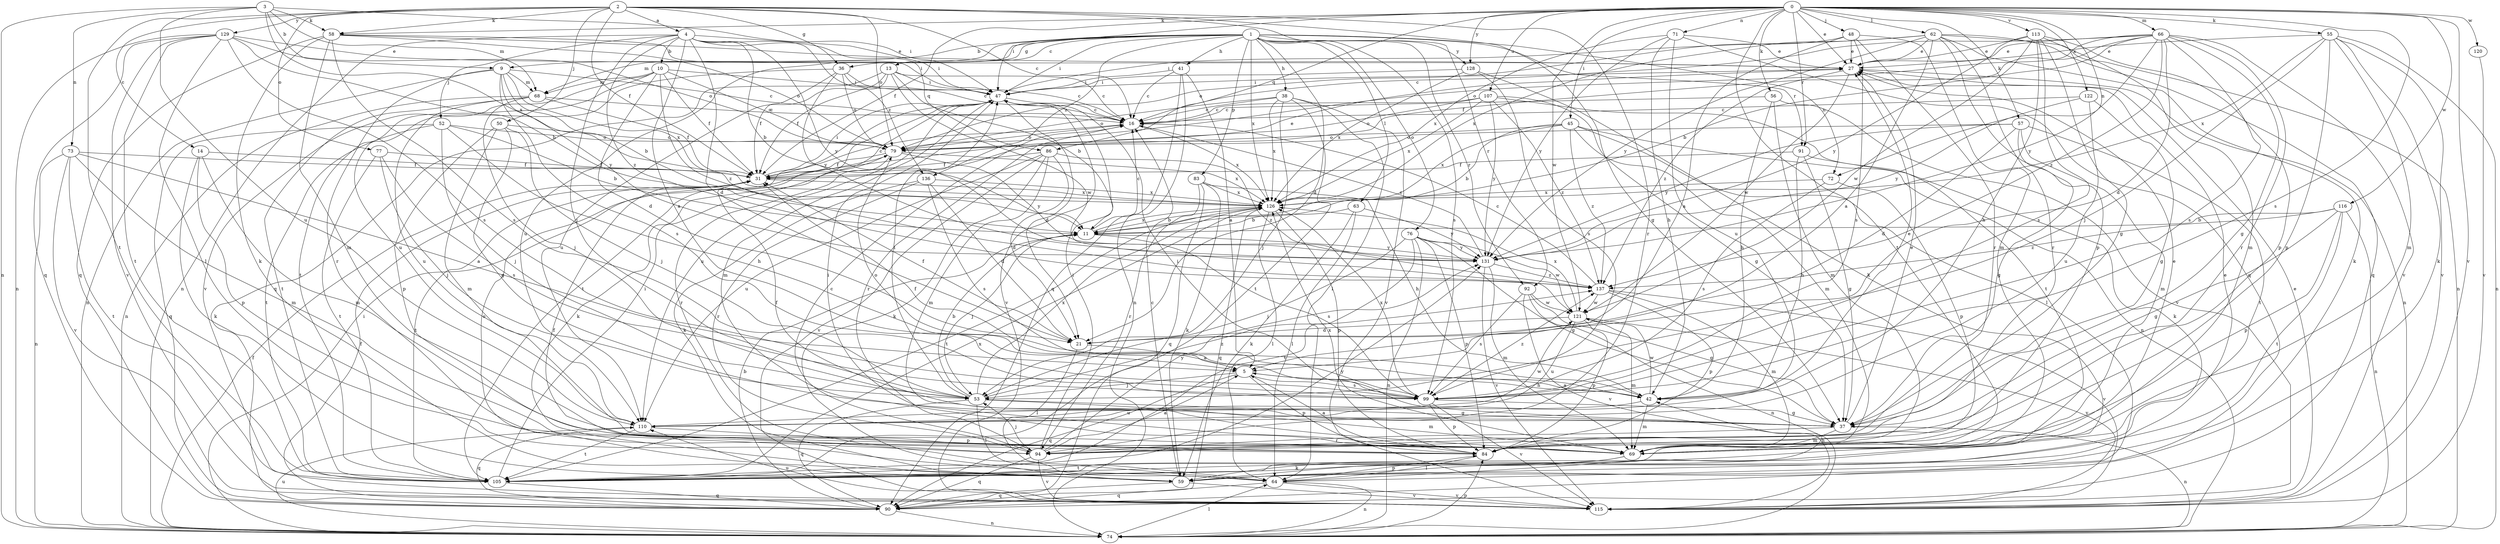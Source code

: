 strict digraph  {
0;
1;
2;
3;
4;
5;
9;
10;
11;
13;
14;
16;
21;
27;
31;
36;
37;
38;
41;
42;
45;
47;
48;
50;
52;
53;
55;
56;
57;
58;
59;
62;
63;
64;
66;
68;
69;
71;
72;
73;
74;
76;
77;
79;
83;
84;
86;
90;
91;
92;
94;
99;
105;
107;
110;
113;
115;
116;
120;
121;
122;
126;
128;
129;
131;
136;
137;
0 -> 27  [label=e];
0 -> 31  [label=f];
0 -> 45  [label=i];
0 -> 47  [label=i];
0 -> 48  [label=j];
0 -> 55  [label=k];
0 -> 56  [label=k];
0 -> 57  [label=k];
0 -> 58  [label=k];
0 -> 62  [label=l];
0 -> 66  [label=m];
0 -> 71  [label=n];
0 -> 72  [label=n];
0 -> 86  [label=q];
0 -> 91  [label=r];
0 -> 99  [label=s];
0 -> 105  [label=t];
0 -> 107  [label=u];
0 -> 113  [label=v];
0 -> 115  [label=v];
0 -> 116  [label=w];
0 -> 120  [label=w];
0 -> 121  [label=w];
0 -> 122  [label=x];
0 -> 128  [label=y];
1 -> 9  [label=b];
1 -> 13  [label=c];
1 -> 21  [label=d];
1 -> 36  [label=g];
1 -> 38  [label=h];
1 -> 41  [label=h];
1 -> 47  [label=i];
1 -> 63  [label=l];
1 -> 68  [label=m];
1 -> 72  [label=n];
1 -> 76  [label=o];
1 -> 83  [label=p];
1 -> 91  [label=r];
1 -> 92  [label=r];
1 -> 99  [label=s];
1 -> 110  [label=u];
1 -> 126  [label=x];
1 -> 128  [label=y];
1 -> 136  [label=z];
2 -> 4  [label=a];
2 -> 14  [label=c];
2 -> 16  [label=c];
2 -> 31  [label=f];
2 -> 36  [label=g];
2 -> 37  [label=g];
2 -> 50  [label=j];
2 -> 58  [label=k];
2 -> 77  [label=o];
2 -> 79  [label=o];
2 -> 92  [label=r];
2 -> 94  [label=r];
2 -> 105  [label=t];
2 -> 129  [label=y];
3 -> 9  [label=b];
3 -> 47  [label=i];
3 -> 58  [label=k];
3 -> 68  [label=m];
3 -> 73  [label=n];
3 -> 74  [label=n];
3 -> 110  [label=u];
3 -> 126  [label=x];
4 -> 5  [label=a];
4 -> 10  [label=b];
4 -> 11  [label=b];
4 -> 21  [label=d];
4 -> 47  [label=i];
4 -> 52  [label=j];
4 -> 53  [label=j];
4 -> 74  [label=n];
4 -> 86  [label=q];
4 -> 131  [label=y];
4 -> 136  [label=z];
4 -> 137  [label=z];
5 -> 42  [label=h];
5 -> 53  [label=j];
5 -> 84  [label=p];
5 -> 90  [label=q];
5 -> 99  [label=s];
9 -> 11  [label=b];
9 -> 16  [label=c];
9 -> 68  [label=m];
9 -> 74  [label=n];
9 -> 94  [label=r];
9 -> 99  [label=s];
9 -> 126  [label=x];
9 -> 131  [label=y];
10 -> 16  [label=c];
10 -> 21  [label=d];
10 -> 31  [label=f];
10 -> 68  [label=m];
10 -> 79  [label=o];
10 -> 105  [label=t];
10 -> 115  [label=v];
10 -> 137  [label=z];
11 -> 16  [label=c];
11 -> 53  [label=j];
11 -> 99  [label=s];
11 -> 126  [label=x];
11 -> 131  [label=y];
13 -> 11  [label=b];
13 -> 16  [label=c];
13 -> 31  [label=f];
13 -> 47  [label=i];
13 -> 90  [label=q];
13 -> 110  [label=u];
13 -> 121  [label=w];
14 -> 31  [label=f];
14 -> 59  [label=k];
14 -> 69  [label=m];
14 -> 84  [label=p];
16 -> 79  [label=o];
16 -> 94  [label=r];
16 -> 126  [label=x];
21 -> 5  [label=a];
21 -> 31  [label=f];
21 -> 64  [label=l];
27 -> 47  [label=i];
27 -> 74  [label=n];
27 -> 121  [label=w];
27 -> 137  [label=z];
31 -> 16  [label=c];
31 -> 27  [label=e];
31 -> 47  [label=i];
31 -> 105  [label=t];
31 -> 126  [label=x];
36 -> 16  [label=c];
36 -> 31  [label=f];
36 -> 47  [label=i];
36 -> 79  [label=o];
36 -> 110  [label=u];
36 -> 131  [label=y];
37 -> 27  [label=e];
37 -> 31  [label=f];
37 -> 47  [label=i];
37 -> 69  [label=m];
37 -> 74  [label=n];
37 -> 94  [label=r];
38 -> 16  [label=c];
38 -> 53  [label=j];
38 -> 64  [label=l];
38 -> 79  [label=o];
38 -> 105  [label=t];
38 -> 115  [label=v];
38 -> 126  [label=x];
41 -> 5  [label=a];
41 -> 16  [label=c];
41 -> 47  [label=i];
41 -> 74  [label=n];
41 -> 90  [label=q];
42 -> 5  [label=a];
42 -> 27  [label=e];
42 -> 69  [label=m];
42 -> 79  [label=o];
42 -> 110  [label=u];
42 -> 121  [label=w];
45 -> 11  [label=b];
45 -> 64  [label=l];
45 -> 69  [label=m];
45 -> 74  [label=n];
45 -> 79  [label=o];
45 -> 126  [label=x];
45 -> 137  [label=z];
47 -> 16  [label=c];
47 -> 21  [label=d];
47 -> 69  [label=m];
47 -> 105  [label=t];
47 -> 110  [label=u];
47 -> 115  [label=v];
48 -> 5  [label=a];
48 -> 27  [label=e];
48 -> 69  [label=m];
48 -> 79  [label=o];
48 -> 94  [label=r];
48 -> 99  [label=s];
50 -> 37  [label=g];
50 -> 53  [label=j];
50 -> 69  [label=m];
50 -> 79  [label=o];
50 -> 84  [label=p];
52 -> 11  [label=b];
52 -> 42  [label=h];
52 -> 53  [label=j];
52 -> 79  [label=o];
52 -> 90  [label=q];
52 -> 105  [label=t];
53 -> 11  [label=b];
53 -> 37  [label=g];
53 -> 47  [label=i];
53 -> 64  [label=l];
53 -> 69  [label=m];
53 -> 90  [label=q];
53 -> 126  [label=x];
53 -> 137  [label=z];
55 -> 27  [label=e];
55 -> 53  [label=j];
55 -> 59  [label=k];
55 -> 69  [label=m];
55 -> 74  [label=n];
55 -> 84  [label=p];
55 -> 115  [label=v];
55 -> 126  [label=x];
56 -> 16  [label=c];
56 -> 42  [label=h];
56 -> 69  [label=m];
56 -> 115  [label=v];
57 -> 21  [label=d];
57 -> 37  [label=g];
57 -> 69  [label=m];
57 -> 79  [label=o];
57 -> 105  [label=t];
57 -> 131  [label=y];
58 -> 27  [label=e];
58 -> 47  [label=i];
58 -> 59  [label=k];
58 -> 69  [label=m];
58 -> 79  [label=o];
58 -> 90  [label=q];
58 -> 99  [label=s];
59 -> 16  [label=c];
59 -> 27  [label=e];
59 -> 79  [label=o];
59 -> 90  [label=q];
59 -> 115  [label=v];
62 -> 5  [label=a];
62 -> 27  [label=e];
62 -> 47  [label=i];
62 -> 59  [label=k];
62 -> 74  [label=n];
62 -> 84  [label=p];
62 -> 90  [label=q];
62 -> 94  [label=r];
62 -> 126  [label=x];
62 -> 131  [label=y];
63 -> 11  [label=b];
63 -> 59  [label=k];
63 -> 64  [label=l];
63 -> 131  [label=y];
64 -> 31  [label=f];
64 -> 42  [label=h];
64 -> 74  [label=n];
64 -> 84  [label=p];
64 -> 90  [label=q];
64 -> 115  [label=v];
66 -> 11  [label=b];
66 -> 16  [label=c];
66 -> 21  [label=d];
66 -> 27  [label=e];
66 -> 31  [label=f];
66 -> 37  [label=g];
66 -> 79  [label=o];
66 -> 94  [label=r];
66 -> 99  [label=s];
66 -> 115  [label=v];
66 -> 131  [label=y];
66 -> 137  [label=z];
68 -> 16  [label=c];
68 -> 31  [label=f];
68 -> 53  [label=j];
68 -> 74  [label=n];
68 -> 105  [label=t];
68 -> 110  [label=u];
69 -> 27  [label=e];
69 -> 47  [label=i];
69 -> 59  [label=k];
69 -> 105  [label=t];
69 -> 126  [label=x];
71 -> 27  [label=e];
71 -> 42  [label=h];
71 -> 90  [label=q];
71 -> 110  [label=u];
71 -> 126  [label=x];
71 -> 131  [label=y];
72 -> 84  [label=p];
72 -> 99  [label=s];
72 -> 126  [label=x];
73 -> 5  [label=a];
73 -> 31  [label=f];
73 -> 69  [label=m];
73 -> 74  [label=n];
73 -> 105  [label=t];
73 -> 115  [label=v];
74 -> 31  [label=f];
74 -> 47  [label=i];
74 -> 64  [label=l];
74 -> 84  [label=p];
74 -> 110  [label=u];
76 -> 37  [label=g];
76 -> 53  [label=j];
76 -> 74  [label=n];
76 -> 84  [label=p];
76 -> 105  [label=t];
76 -> 121  [label=w];
76 -> 131  [label=y];
77 -> 31  [label=f];
77 -> 53  [label=j];
77 -> 99  [label=s];
77 -> 105  [label=t];
79 -> 31  [label=f];
79 -> 59  [label=k];
79 -> 94  [label=r];
79 -> 126  [label=x];
79 -> 131  [label=y];
83 -> 42  [label=h];
83 -> 59  [label=k];
83 -> 90  [label=q];
83 -> 94  [label=r];
83 -> 126  [label=x];
84 -> 5  [label=a];
84 -> 64  [label=l];
86 -> 21  [label=d];
86 -> 31  [label=f];
86 -> 59  [label=k];
86 -> 69  [label=m];
86 -> 110  [label=u];
86 -> 115  [label=v];
86 -> 137  [label=z];
90 -> 11  [label=b];
90 -> 31  [label=f];
90 -> 74  [label=n];
91 -> 31  [label=f];
91 -> 37  [label=g];
91 -> 42  [label=h];
91 -> 59  [label=k];
92 -> 37  [label=g];
92 -> 74  [label=n];
92 -> 99  [label=s];
92 -> 115  [label=v];
92 -> 121  [label=w];
94 -> 5  [label=a];
94 -> 16  [label=c];
94 -> 47  [label=i];
94 -> 53  [label=j];
94 -> 90  [label=q];
94 -> 115  [label=v];
94 -> 131  [label=y];
99 -> 31  [label=f];
99 -> 37  [label=g];
99 -> 84  [label=p];
99 -> 115  [label=v];
99 -> 126  [label=x];
99 -> 137  [label=z];
105 -> 47  [label=i];
105 -> 90  [label=q];
105 -> 126  [label=x];
105 -> 131  [label=y];
107 -> 16  [label=c];
107 -> 37  [label=g];
107 -> 79  [label=o];
107 -> 105  [label=t];
107 -> 126  [label=x];
107 -> 131  [label=y];
107 -> 137  [label=z];
110 -> 84  [label=p];
110 -> 90  [label=q];
110 -> 105  [label=t];
110 -> 121  [label=w];
113 -> 27  [label=e];
113 -> 37  [label=g];
113 -> 42  [label=h];
113 -> 69  [label=m];
113 -> 84  [label=p];
113 -> 99  [label=s];
113 -> 121  [label=w];
113 -> 131  [label=y];
115 -> 27  [label=e];
115 -> 110  [label=u];
116 -> 11  [label=b];
116 -> 37  [label=g];
116 -> 74  [label=n];
116 -> 84  [label=p];
116 -> 105  [label=t];
116 -> 137  [label=z];
120 -> 115  [label=v];
121 -> 21  [label=d];
121 -> 69  [label=m];
121 -> 84  [label=p];
121 -> 110  [label=u];
121 -> 115  [label=v];
121 -> 126  [label=x];
122 -> 16  [label=c];
122 -> 37  [label=g];
122 -> 110  [label=u];
122 -> 131  [label=y];
126 -> 11  [label=b];
126 -> 64  [label=l];
126 -> 84  [label=p];
126 -> 90  [label=q];
126 -> 105  [label=t];
128 -> 47  [label=i];
128 -> 59  [label=k];
128 -> 99  [label=s];
128 -> 126  [label=x];
129 -> 11  [label=b];
129 -> 27  [label=e];
129 -> 64  [label=l];
129 -> 74  [label=n];
129 -> 79  [label=o];
129 -> 90  [label=q];
129 -> 99  [label=s];
129 -> 105  [label=t];
129 -> 115  [label=v];
131 -> 16  [label=c];
131 -> 69  [label=m];
131 -> 115  [label=v];
131 -> 137  [label=z];
136 -> 21  [label=d];
136 -> 59  [label=k];
136 -> 94  [label=r];
136 -> 99  [label=s];
136 -> 126  [label=x];
137 -> 16  [label=c];
137 -> 69  [label=m];
137 -> 84  [label=p];
137 -> 115  [label=v];
137 -> 121  [label=w];
}
